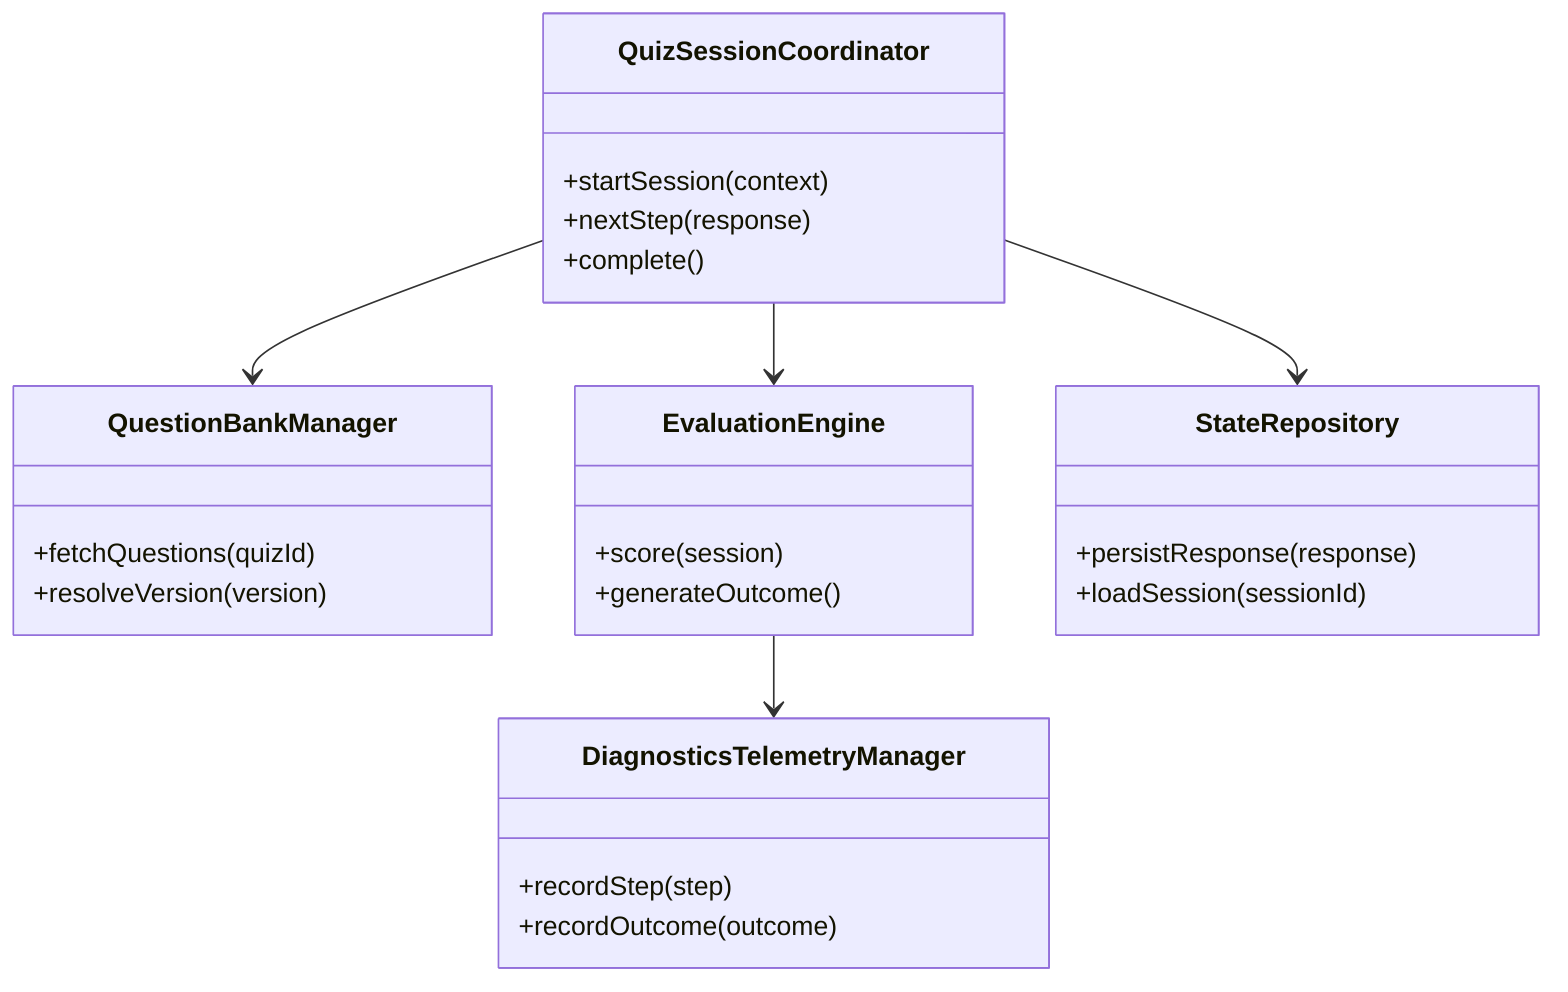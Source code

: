 classDiagram
    class QuestionBankManager {
        +fetchQuestions(quizId)
        +resolveVersion(version)
    }
    class QuizSessionCoordinator {
        +startSession(context)
        +nextStep(response)
        +complete()
    }
    class EvaluationEngine {
        +score(session)
        +generateOutcome()
    }
    class DiagnosticsTelemetryManager {
        +recordStep(step)
        +recordOutcome(outcome)
    }
    class StateRepository {
        +persistResponse(response)
        +loadSession(sessionId)
    }
    QuizSessionCoordinator --> QuestionBankManager
    QuizSessionCoordinator --> EvaluationEngine
    QuizSessionCoordinator --> StateRepository
    EvaluationEngine --> DiagnosticsTelemetryManager